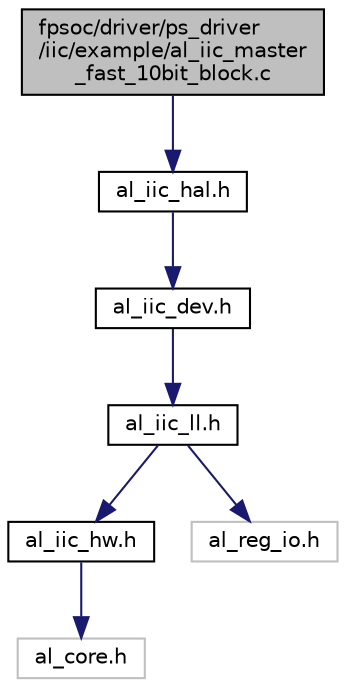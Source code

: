 digraph "fpsoc/driver/ps_driver/iic/example/al_iic_master_fast_10bit_block.c"
{
  edge [fontname="Helvetica",fontsize="10",labelfontname="Helvetica",labelfontsize="10"];
  node [fontname="Helvetica",fontsize="10",shape=record];
  Node0 [label="fpsoc/driver/ps_driver\l/iic/example/al_iic_master\l_fast_10bit_block.c",height=0.2,width=0.4,color="black", fillcolor="grey75", style="filled", fontcolor="black"];
  Node0 -> Node1 [color="midnightblue",fontsize="10",style="solid",fontname="Helvetica"];
  Node1 [label="al_iic_hal.h",height=0.2,width=0.4,color="black", fillcolor="white", style="filled",URL="$al__iic__hal_8h.html"];
  Node1 -> Node2 [color="midnightblue",fontsize="10",style="solid",fontname="Helvetica"];
  Node2 [label="al_iic_dev.h",height=0.2,width=0.4,color="black", fillcolor="white", style="filled",URL="$al__iic__dev_8h.html"];
  Node2 -> Node3 [color="midnightblue",fontsize="10",style="solid",fontname="Helvetica"];
  Node3 [label="al_iic_ll.h",height=0.2,width=0.4,color="black", fillcolor="white", style="filled",URL="$al__iic__ll_8h.html"];
  Node3 -> Node4 [color="midnightblue",fontsize="10",style="solid",fontname="Helvetica"];
  Node4 [label="al_iic_hw.h",height=0.2,width=0.4,color="black", fillcolor="white", style="filled",URL="$al__iic__hw_8h.html"];
  Node4 -> Node5 [color="midnightblue",fontsize="10",style="solid",fontname="Helvetica"];
  Node5 [label="al_core.h",height=0.2,width=0.4,color="grey75", fillcolor="white", style="filled"];
  Node3 -> Node6 [color="midnightblue",fontsize="10",style="solid",fontname="Helvetica"];
  Node6 [label="al_reg_io.h",height=0.2,width=0.4,color="grey75", fillcolor="white", style="filled"];
}
